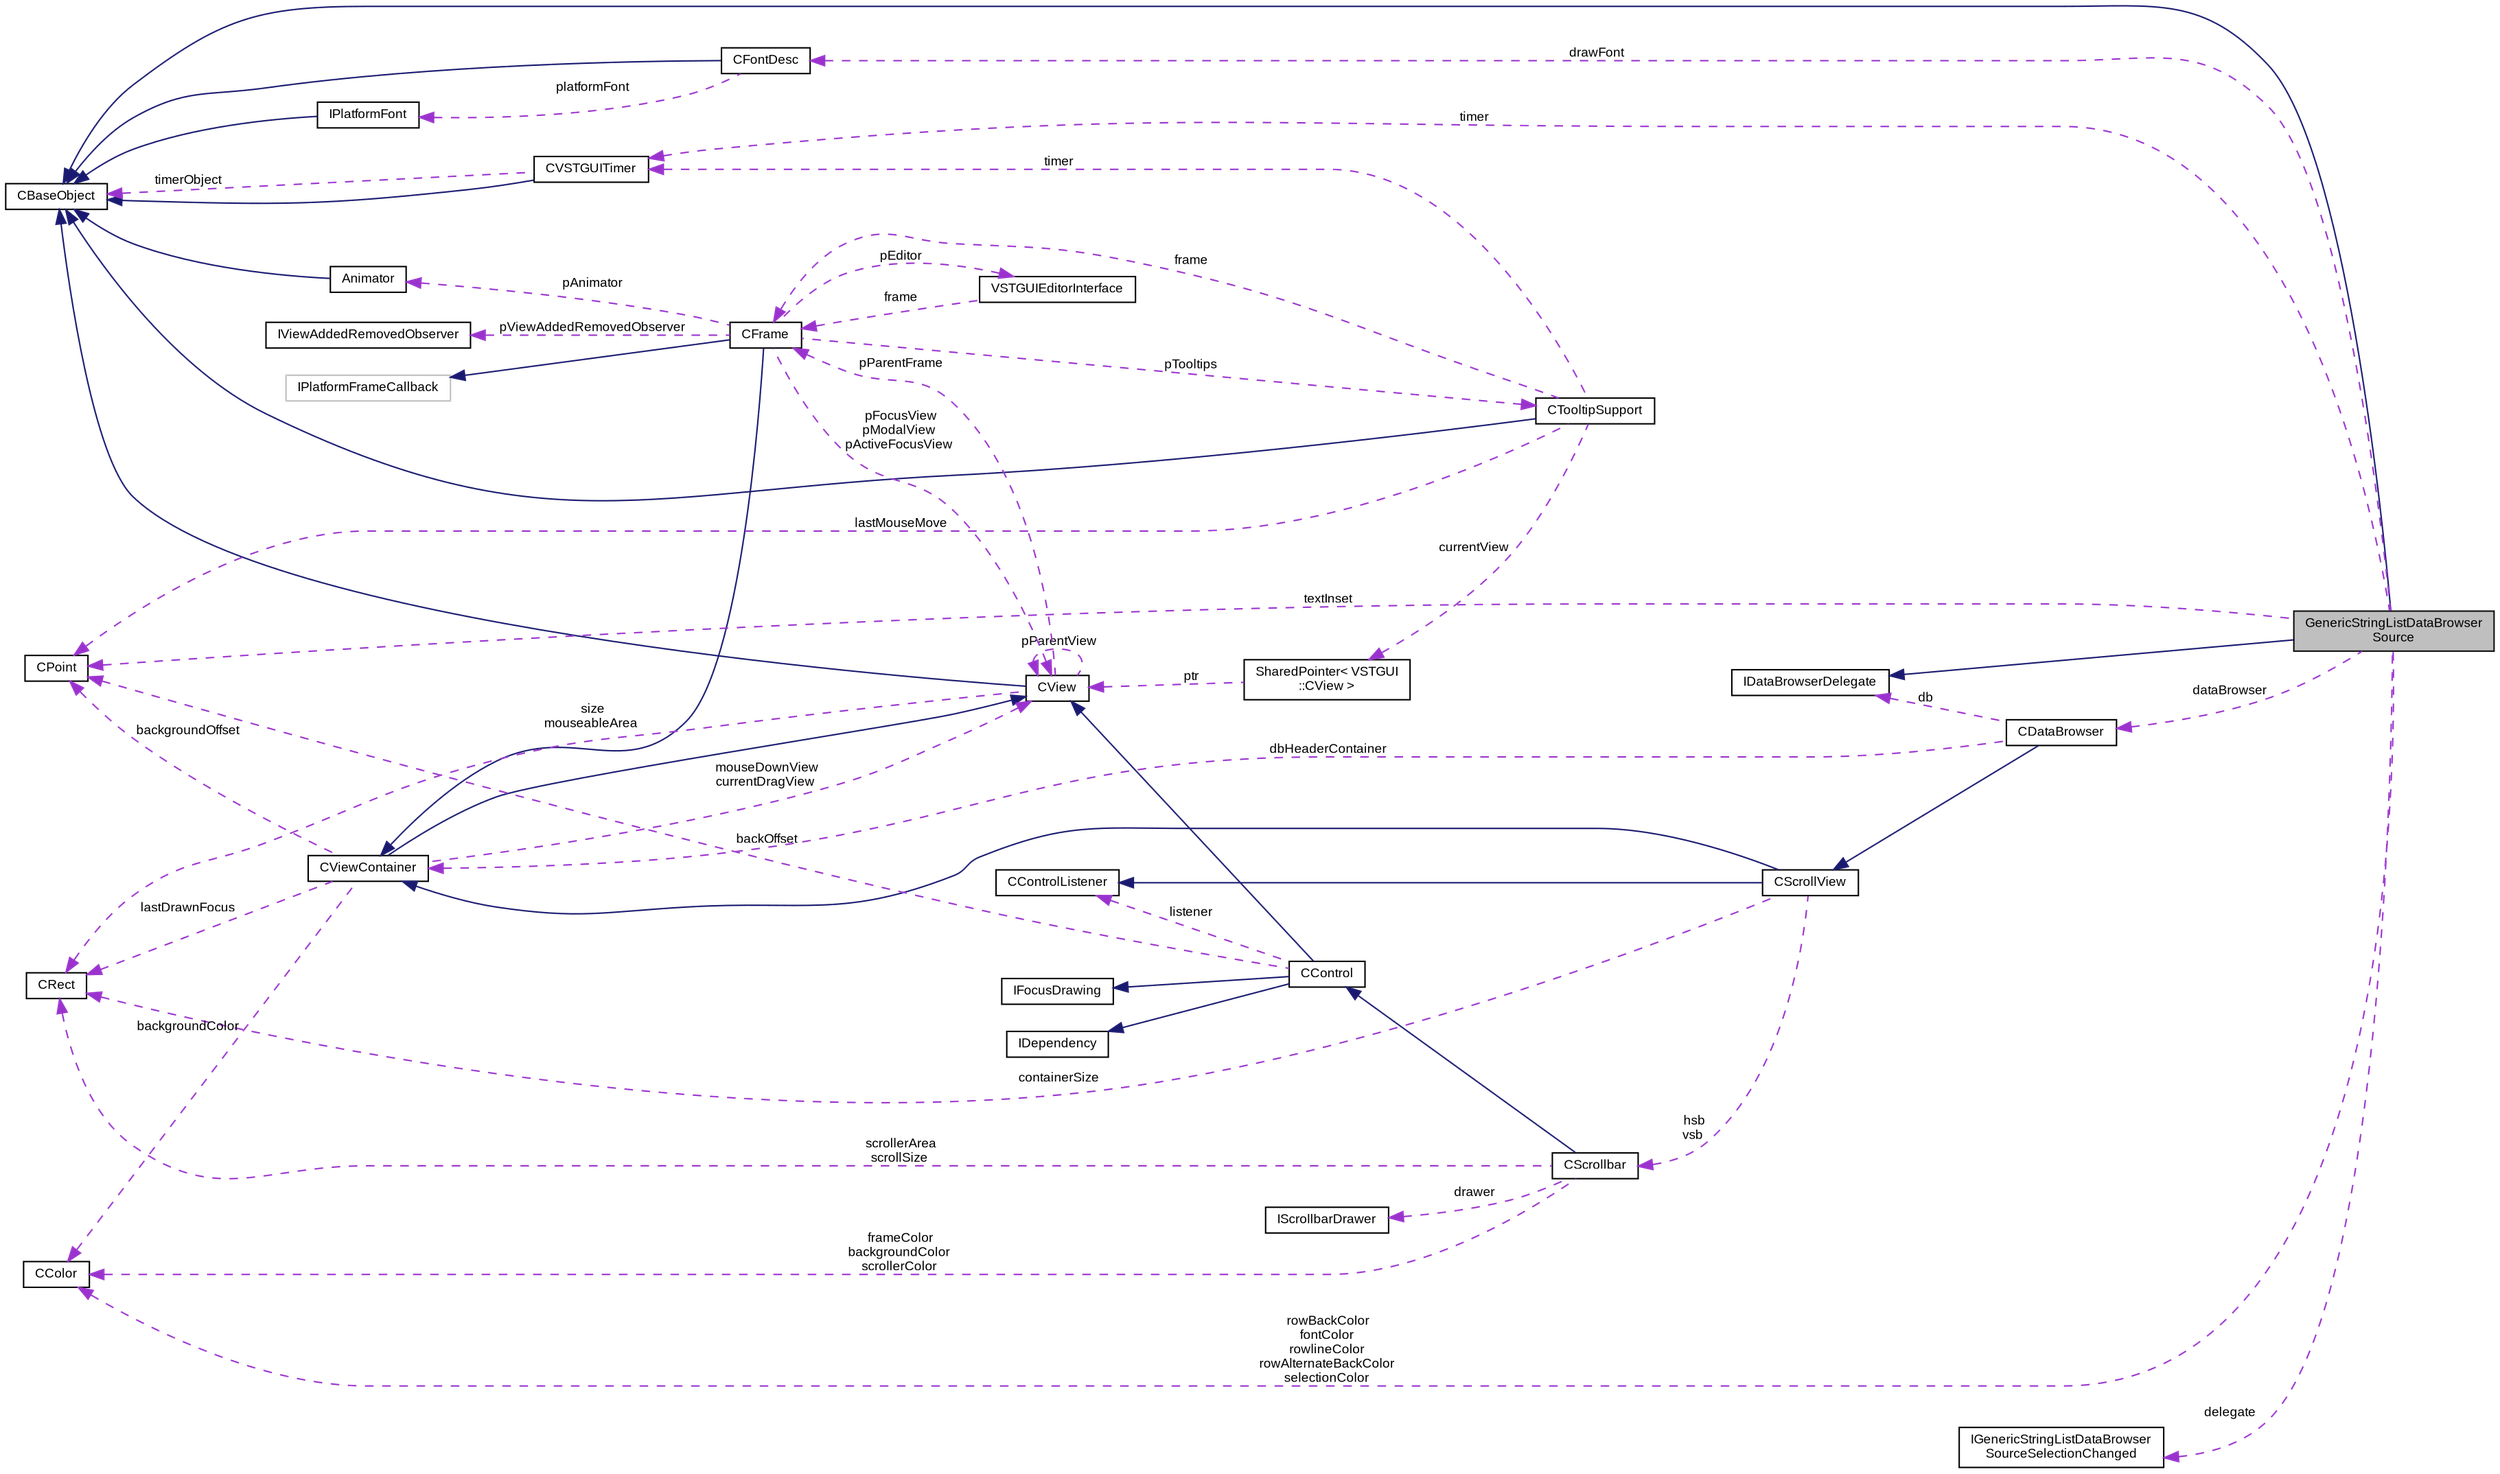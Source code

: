 digraph "GenericStringListDataBrowserSource"
{
  bgcolor="transparent";
  edge [fontname="Arial",fontsize="9",labelfontname="Arial",labelfontsize="9"];
  node [fontname="Arial",fontsize="9",shape=record];
  rankdir="LR";
  Node1 [label="GenericStringListDataBrowser\lSource",height=0.2,width=0.4,color="black", fillcolor="grey75", style="filled" fontcolor="black"];
  Node2 -> Node1 [dir="back",color="midnightblue",fontsize="9",style="solid",fontname="Arial"];
  Node2 [label="IDataBrowserDelegate",height=0.2,width=0.4,color="black",URL="$class_v_s_t_g_u_i_1_1_i_data_browser_delegate.html",tooltip="DataBrowser Interface. "];
  Node3 -> Node1 [dir="back",color="midnightblue",fontsize="9",style="solid",fontname="Arial"];
  Node3 [label="CBaseObject",height=0.2,width=0.4,color="black",URL="$class_v_s_t_g_u_i_1_1_c_base_object.html",tooltip="Base Object with reference counter. "];
  Node4 -> Node1 [dir="back",color="darkorchid3",fontsize="9",style="dashed",label=" drawFont" ,fontname="Arial"];
  Node4 [label="CFontDesc",height=0.2,width=0.4,color="black",URL="$class_v_s_t_g_u_i_1_1_c_font_desc.html",tooltip="font class "];
  Node3 -> Node4 [dir="back",color="midnightblue",fontsize="9",style="solid",fontname="Arial"];
  Node5 -> Node4 [dir="back",color="darkorchid3",fontsize="9",style="dashed",label=" platformFont" ,fontname="Arial"];
  Node5 [label="IPlatformFont",height=0.2,width=0.4,color="black",URL="$class_v_s_t_g_u_i_1_1_i_platform_font.html",tooltip="platform font class "];
  Node3 -> Node5 [dir="back",color="midnightblue",fontsize="9",style="solid",fontname="Arial"];
  Node6 -> Node1 [dir="back",color="darkorchid3",fontsize="9",style="dashed",label=" dataBrowser" ,fontname="Arial"];
  Node6 [label="CDataBrowser",height=0.2,width=0.4,color="black",URL="$class_v_s_t_g_u_i_1_1_c_data_browser.html",tooltip="DataBrowser view. "];
  Node7 -> Node6 [dir="back",color="midnightblue",fontsize="9",style="solid",fontname="Arial"];
  Node7 [label="CScrollView",height=0.2,width=0.4,color="black",URL="$class_v_s_t_g_u_i_1_1_c_scroll_view.html",tooltip="a scrollable container view with scrollbars "];
  Node8 -> Node7 [dir="back",color="midnightblue",fontsize="9",style="solid",fontname="Arial"];
  Node8 [label="CViewContainer",height=0.2,width=0.4,color="black",URL="$class_v_s_t_g_u_i_1_1_c_view_container.html",tooltip="Container Class of CView objects. "];
  Node9 -> Node8 [dir="back",color="midnightblue",fontsize="9",style="solid",fontname="Arial"];
  Node9 [label="CView",height=0.2,width=0.4,color="black",URL="$class_v_s_t_g_u_i_1_1_c_view.html",tooltip="Base Class of all view objects. "];
  Node3 -> Node9 [dir="back",color="midnightblue",fontsize="9",style="solid",fontname="Arial"];
  Node10 -> Node9 [dir="back",color="darkorchid3",fontsize="9",style="dashed",label=" pParentFrame" ,fontname="Arial"];
  Node10 [label="CFrame",height=0.2,width=0.4,color="black",URL="$class_v_s_t_g_u_i_1_1_c_frame.html",tooltip="The CFrame is the parent container of all views. "];
  Node8 -> Node10 [dir="back",color="midnightblue",fontsize="9",style="solid",fontname="Arial"];
  Node11 -> Node10 [dir="back",color="midnightblue",fontsize="9",style="solid",fontname="Arial"];
  Node11 [label="IPlatformFrameCallback",height=0.2,width=0.4,color="grey75"];
  Node12 -> Node10 [dir="back",color="darkorchid3",fontsize="9",style="dashed",label=" pViewAddedRemovedObserver" ,fontname="Arial"];
  Node12 [label="IViewAddedRemovedObserver",height=0.2,width=0.4,color="black",URL="$class_v_s_t_g_u_i_1_1_i_view_added_removed_observer.html",tooltip="view added removed observer interface for CFrame "];
  Node9 -> Node10 [dir="back",color="darkorchid3",fontsize="9",style="dashed",label=" pFocusView\npModalView\npActiveFocusView" ,fontname="Arial"];
  Node13 -> Node10 [dir="back",color="darkorchid3",fontsize="9",style="dashed",label=" pAnimator" ,fontname="Arial"];
  Node13 [label="Animator",height=0.2,width=0.4,color="black",URL="$class_v_s_t_g_u_i_1_1_animation_1_1_animator.html",tooltip="Animation runner. "];
  Node3 -> Node13 [dir="back",color="midnightblue",fontsize="9",style="solid",fontname="Arial"];
  Node14 -> Node10 [dir="back",color="darkorchid3",fontsize="9",style="dashed",label=" pTooltips" ,fontname="Arial"];
  Node14 [label="CTooltipSupport",height=0.2,width=0.4,color="black",URL="$class_v_s_t_g_u_i_1_1_c_tooltip_support.html",tooltip="Generic Tooltip Support class. "];
  Node3 -> Node14 [dir="back",color="midnightblue",fontsize="9",style="solid",fontname="Arial"];
  Node10 -> Node14 [dir="back",color="darkorchid3",fontsize="9",style="dashed",label=" frame" ,fontname="Arial"];
  Node15 -> Node14 [dir="back",color="darkorchid3",fontsize="9",style="dashed",label=" lastMouseMove" ,fontname="Arial"];
  Node15 [label="CPoint",height=0.2,width=0.4,color="black",URL="$struct_v_s_t_g_u_i_1_1_c_point.html",tooltip="Point structure. "];
  Node16 -> Node14 [dir="back",color="darkorchid3",fontsize="9",style="dashed",label=" timer" ,fontname="Arial"];
  Node16 [label="CVSTGUITimer",height=0.2,width=0.4,color="black",URL="$class_v_s_t_g_u_i_1_1_c_v_s_t_g_u_i_timer.html",tooltip="A timer class, which posts timer messages to CBaseObjects. "];
  Node3 -> Node16 [dir="back",color="midnightblue",fontsize="9",style="solid",fontname="Arial"];
  Node3 -> Node16 [dir="back",color="darkorchid3",fontsize="9",style="dashed",label=" timerObject" ,fontname="Arial"];
  Node17 -> Node14 [dir="back",color="darkorchid3",fontsize="9",style="dashed",label=" currentView" ,fontname="Arial"];
  Node17 [label="SharedPointer\< VSTGUI\l::CView \>",height=0.2,width=0.4,color="black",URL="$class_v_s_t_g_u_i_1_1_shared_pointer.html"];
  Node9 -> Node17 [dir="back",color="darkorchid3",fontsize="9",style="dashed",label=" ptr" ,fontname="Arial"];
  Node18 -> Node10 [dir="back",color="darkorchid3",fontsize="9",style="dashed",label=" pEditor" ,fontname="Arial"];
  Node18 [label="VSTGUIEditorInterface",height=0.2,width=0.4,color="black",URL="$class_v_s_t_g_u_i_1_1_v_s_t_g_u_i_editor_interface.html"];
  Node10 -> Node18 [dir="back",color="darkorchid3",fontsize="9",style="dashed",label=" frame" ,fontname="Arial"];
  Node9 -> Node9 [dir="back",color="darkorchid3",fontsize="9",style="dashed",label=" pParentView" ,fontname="Arial"];
  Node19 -> Node9 [dir="back",color="darkorchid3",fontsize="9",style="dashed",label=" size\nmouseableArea" ,fontname="Arial"];
  Node19 [label="CRect",height=0.2,width=0.4,color="black",URL="$struct_v_s_t_g_u_i_1_1_c_rect.html",tooltip="Rect structure. "];
  Node9 -> Node8 [dir="back",color="darkorchid3",fontsize="9",style="dashed",label=" mouseDownView\ncurrentDragView" ,fontname="Arial"];
  Node15 -> Node8 [dir="back",color="darkorchid3",fontsize="9",style="dashed",label=" backgroundOffset" ,fontname="Arial"];
  Node20 -> Node8 [dir="back",color="darkorchid3",fontsize="9",style="dashed",label=" backgroundColor" ,fontname="Arial"];
  Node20 [label="CColor",height=0.2,width=0.4,color="black",URL="$struct_v_s_t_g_u_i_1_1_c_color.html",tooltip="RGBA Color structure. "];
  Node19 -> Node8 [dir="back",color="darkorchid3",fontsize="9",style="dashed",label=" lastDrawnFocus" ,fontname="Arial"];
  Node21 -> Node7 [dir="back",color="midnightblue",fontsize="9",style="solid",fontname="Arial"];
  Node21 [label="CControlListener",height=0.2,width=0.4,color="black",URL="$class_c_control_listener.html"];
  Node22 -> Node7 [dir="back",color="darkorchid3",fontsize="9",style="dashed",label=" hsb\nvsb" ,fontname="Arial"];
  Node22 [label="CScrollbar",height=0.2,width=0.4,color="black",URL="$class_v_s_t_g_u_i_1_1_c_scrollbar.html",tooltip="a scrollbar control "];
  Node23 -> Node22 [dir="back",color="midnightblue",fontsize="9",style="solid",fontname="Arial"];
  Node23 [label="CControl",height=0.2,width=0.4,color="black",URL="$class_v_s_t_g_u_i_1_1_c_control.html",tooltip="base class of all VSTGUI controls "];
  Node9 -> Node23 [dir="back",color="midnightblue",fontsize="9",style="solid",fontname="Arial"];
  Node24 -> Node23 [dir="back",color="midnightblue",fontsize="9",style="solid",fontname="Arial"];
  Node24 [label="IFocusDrawing",height=0.2,width=0.4,color="black",URL="$class_v_s_t_g_u_i_1_1_i_focus_drawing.html",tooltip="Custom focus drawing interface. "];
  Node25 -> Node23 [dir="back",color="midnightblue",fontsize="9",style="solid",fontname="Arial"];
  Node25 [label="IDependency",height=0.2,width=0.4,color="black",URL="$class_v_s_t_g_u_i_1_1_i_dependency.html",tooltip="simple dependency between objects. "];
  Node21 -> Node23 [dir="back",color="darkorchid3",fontsize="9",style="dashed",label=" listener" ,fontname="Arial"];
  Node15 -> Node23 [dir="back",color="darkorchid3",fontsize="9",style="dashed",label=" backOffset" ,fontname="Arial"];
  Node26 -> Node22 [dir="back",color="darkorchid3",fontsize="9",style="dashed",label=" drawer" ,fontname="Arial"];
  Node26 [label="IScrollbarDrawer",height=0.2,width=0.4,color="black",URL="$class_v_s_t_g_u_i_1_1_i_scrollbar_drawer.html"];
  Node20 -> Node22 [dir="back",color="darkorchid3",fontsize="9",style="dashed",label=" frameColor\nbackgroundColor\nscrollerColor" ,fontname="Arial"];
  Node19 -> Node22 [dir="back",color="darkorchid3",fontsize="9",style="dashed",label=" scrollerArea\nscrollSize" ,fontname="Arial"];
  Node19 -> Node7 [dir="back",color="darkorchid3",fontsize="9",style="dashed",label=" containerSize" ,fontname="Arial"];
  Node8 -> Node6 [dir="back",color="darkorchid3",fontsize="9",style="dashed",label=" dbHeaderContainer" ,fontname="Arial"];
  Node2 -> Node6 [dir="back",color="darkorchid3",fontsize="9",style="dashed",label=" db" ,fontname="Arial"];
  Node27 -> Node1 [dir="back",color="darkorchid3",fontsize="9",style="dashed",label=" delegate" ,fontname="Arial"];
  Node27 [label="IGenericStringListDataBrowser\lSourceSelectionChanged",height=0.2,width=0.4,color="black",URL="$class_v_s_t_g_u_i_1_1_i_generic_string_list_data_browser_source_selection_changed.html"];
  Node15 -> Node1 [dir="back",color="darkorchid3",fontsize="9",style="dashed",label=" textInset" ,fontname="Arial"];
  Node16 -> Node1 [dir="back",color="darkorchid3",fontsize="9",style="dashed",label=" timer" ,fontname="Arial"];
  Node20 -> Node1 [dir="back",color="darkorchid3",fontsize="9",style="dashed",label=" rowBackColor\nfontColor\nrowlineColor\nrowAlternateBackColor\nselectionColor" ,fontname="Arial"];
}
